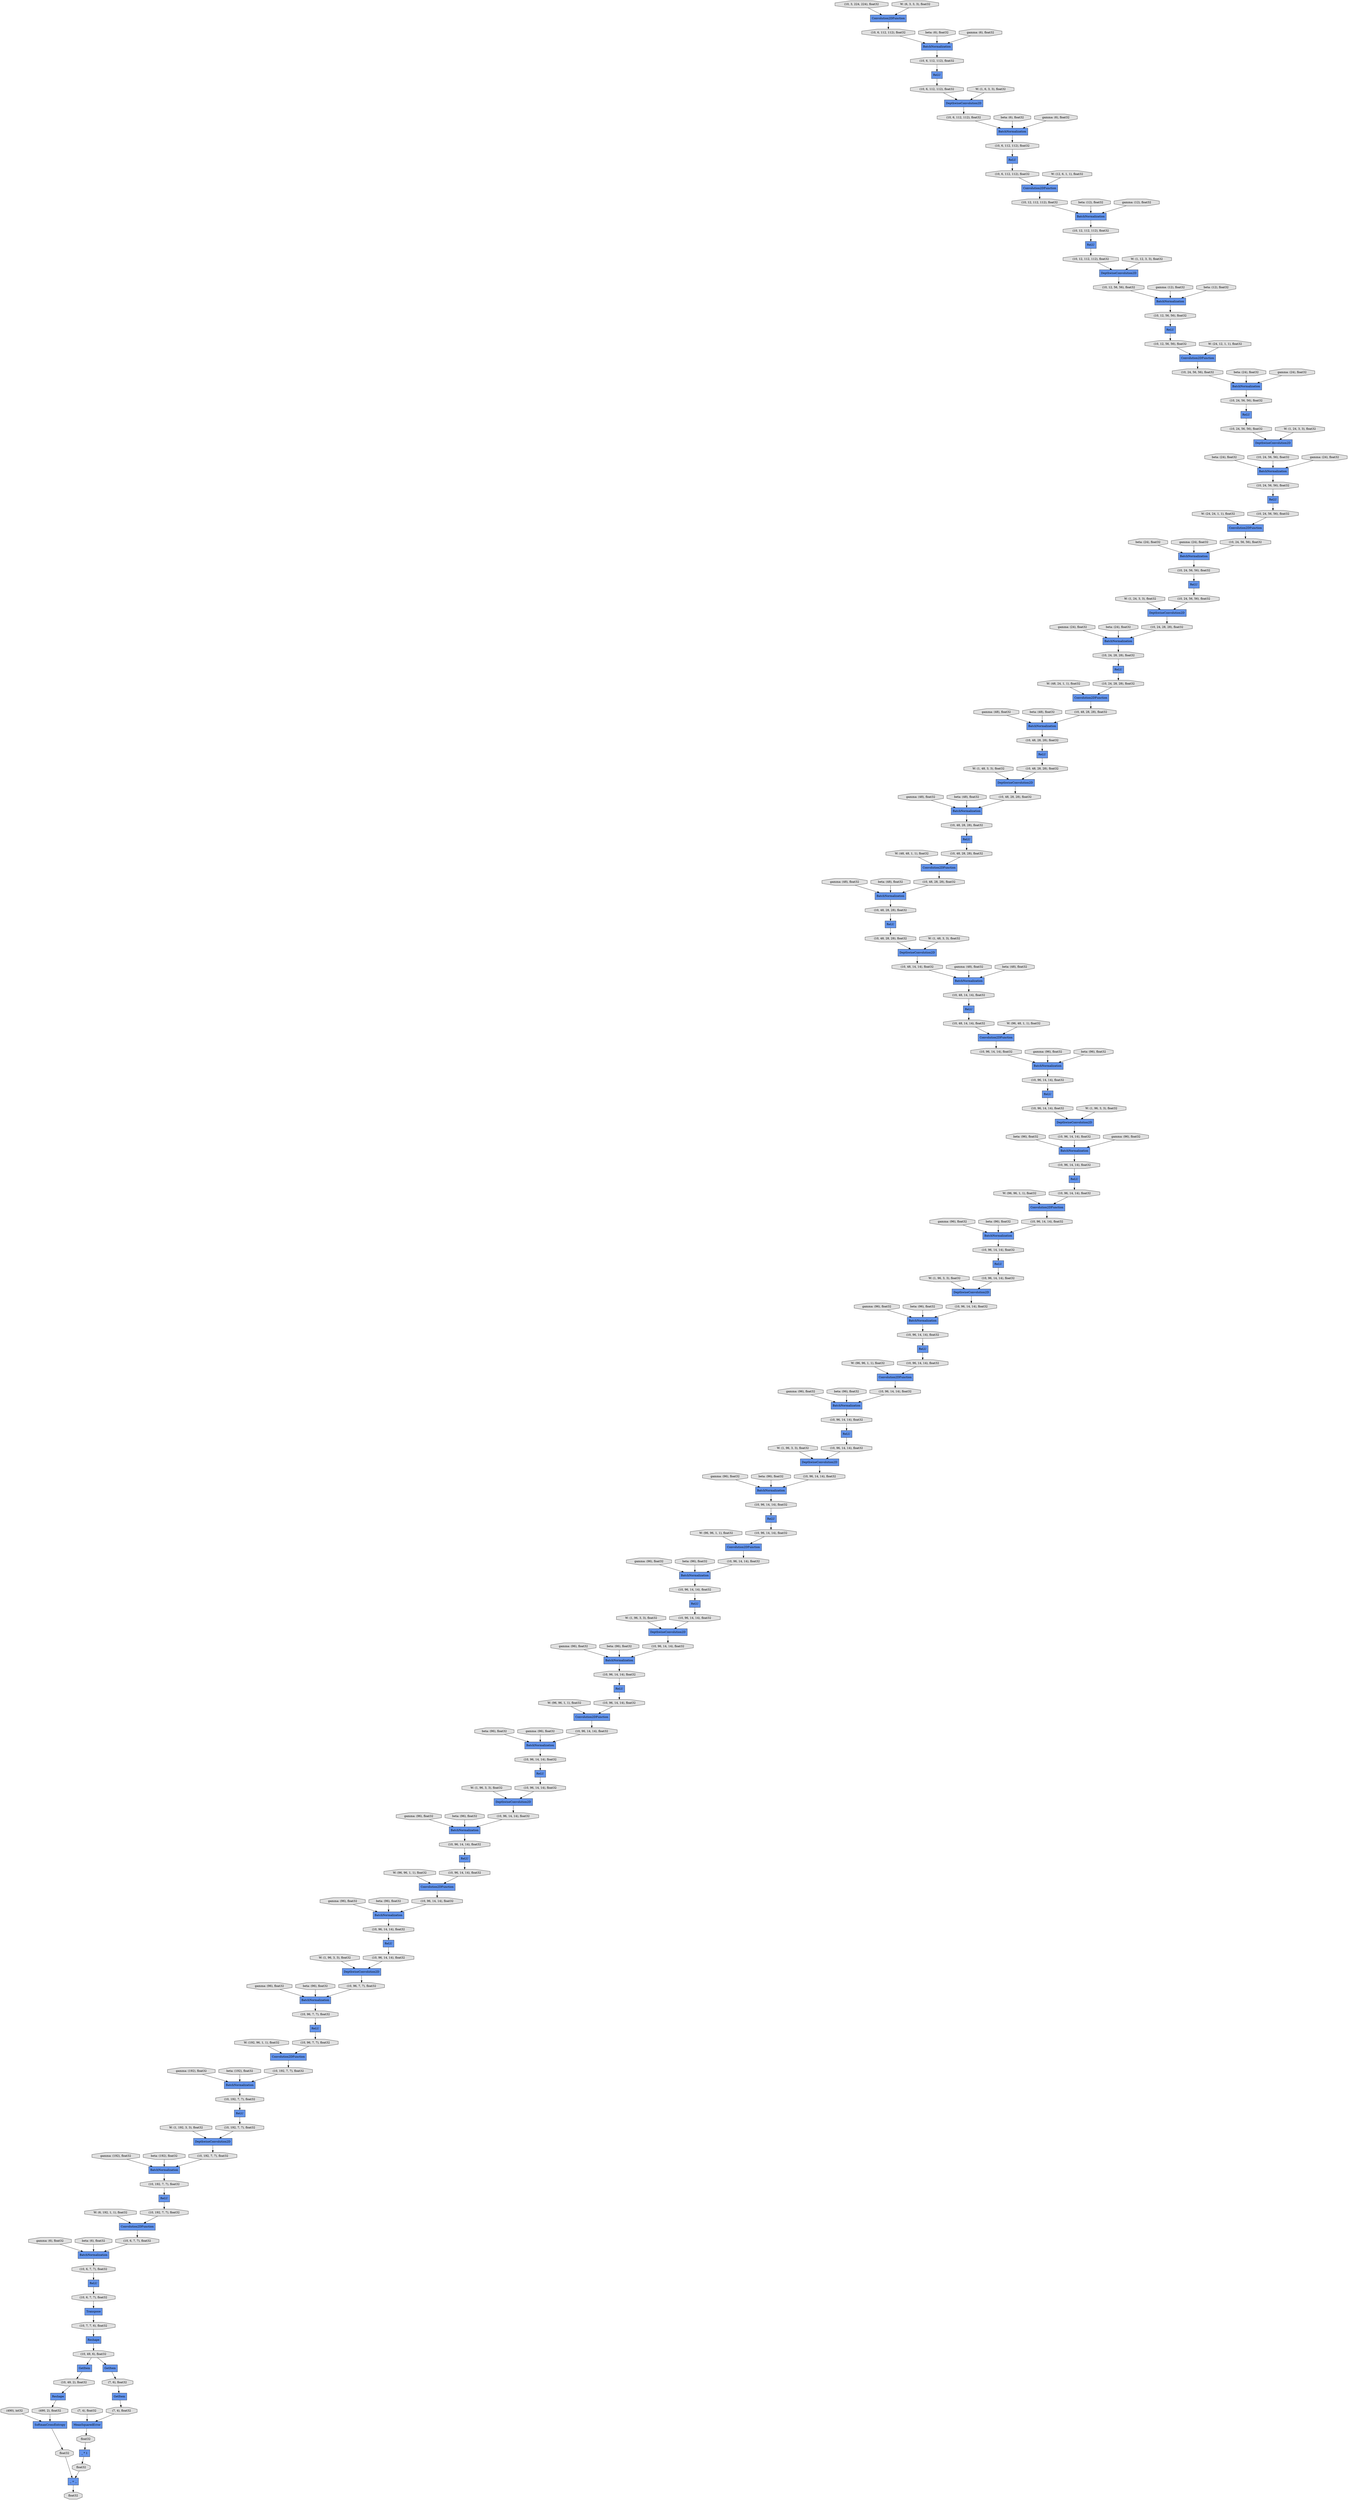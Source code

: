 digraph graphname{rankdir=TB;140436237082752 [shape="octagon",style="filled",fillcolor="#E0E0E0",label="(10, 96, 14, 14), float32"];140437904761016 [shape="octagon",style="filled",fillcolor="#E0E0E0",label="beta: (96), float32"];140437904056504 [shape="record",style="filled",fillcolor="#6495ED",label="Convolution2DFunction"];140436237082864 [shape="record",style="filled",fillcolor="#6495ED",label="BatchNormalization"];140437905252592 [shape="octagon",style="filled",fillcolor="#E0E0E0",label="beta: (96), float32"];140437905088752 [shape="octagon",style="filled",fillcolor="#E0E0E0",label="beta: (24), float32"];140436237123880 [shape="octagon",style="filled",fillcolor="#E0E0E0",label="(10, 96, 7, 7), float32"];140437904056616 [shape="record",style="filled",fillcolor="#6495ED",label="BatchNormalization"];140436237123936 [shape="record",style="filled",fillcolor="#6495ED",label="ReLU"];140437905269144 [shape="octagon",style="filled",fillcolor="#E0E0E0",label="gamma: (96), float32"];140437904056728 [shape="octagon",style="filled",fillcolor="#E0E0E0",label="(10, 3, 224, 224), float32"];140436237083088 [shape="octagon",style="filled",fillcolor="#E0E0E0",label="(10, 96, 14, 14), float32"];140437904146896 [shape="octagon",style="filled",fillcolor="#E0E0E0",label="(10, 12, 112, 112), float32"];140436237124104 [shape="octagon",style="filled",fillcolor="#E0E0E0",label="(10, 96, 7, 7), float32"];140437904761352 [shape="octagon",style="filled",fillcolor="#E0E0E0",label="W: (1, 96, 3, 3), float32"];140436237083144 [shape="record",style="filled",fillcolor="#6495ED",label="ReLU"];140437905252872 [shape="octagon",style="filled",fillcolor="#E0E0E0",label="W: (96, 96, 1, 1), float32"];140436237124160 [shape="record",style="filled",fillcolor="#6495ED",label="Convolution2DFunction"];140437905089088 [shape="octagon",style="filled",fillcolor="#E0E0E0",label="W: (1, 24, 3, 3), float32"];140437904056896 [shape="record",style="filled",fillcolor="#6495ED",label="DepthwiseConvolution2D"];140437904147064 [shape="record",style="filled",fillcolor="#6495ED",label="BatchNormalization"];140436237083312 [shape="octagon",style="filled",fillcolor="#E0E0E0",label="(10, 96, 14, 14), float32"];140437904057008 [shape="record",style="filled",fillcolor="#6495ED",label="ReLU"];140436237083368 [shape="record",style="filled",fillcolor="#6495ED",label="Convolution2DFunction"];140437904057064 [shape="octagon",style="filled",fillcolor="#E0E0E0",label="(10, 6, 112, 112), float32"];140437905269536 [shape="octagon",style="filled",fillcolor="#E0E0E0",label="beta: (96), float32"];140436237124440 [shape="record",style="filled",fillcolor="#6495ED",label="DepthwiseConvolution2D"];140437904147288 [shape="octagon",style="filled",fillcolor="#E0E0E0",label="(10, 12, 56, 56), float32"];140437904147344 [shape="record",style="filled",fillcolor="#6495ED",label="ReLU"];140436237124552 [shape="octagon",style="filled",fillcolor="#E0E0E0",label="(10, 96, 7, 7), float32"];140437904761800 [shape="octagon",style="filled",fillcolor="#E0E0E0",label="gamma: (96), float32"];140437905253320 [shape="octagon",style="filled",fillcolor="#E0E0E0",label="gamma: (96), float32"];140436237083648 [shape="record",style="filled",fillcolor="#6495ED",label="DepthwiseConvolution2D"];140437905089536 [shape="octagon",style="filled",fillcolor="#E0E0E0",label="gamma: (24), float32"];140437904057344 [shape="octagon",style="filled",fillcolor="#E0E0E0",label="(10, 6, 112, 112), float32"];140437905269816 [shape="octagon",style="filled",fillcolor="#E0E0E0",label="W: (96, 96, 1, 1), float32"];140437904147512 [shape="octagon",style="filled",fillcolor="#E0E0E0",label="(10, 12, 56, 56), float32"];140436237083760 [shape="octagon",style="filled",fillcolor="#E0E0E0",label="(10, 96, 14, 14), float32"];140437904147568 [shape="record",style="filled",fillcolor="#6495ED",label="Convolution2DFunction"];140436237124776 [shape="octagon",style="filled",fillcolor="#E0E0E0",label="(10, 192, 7, 7), float32"];140436404241632 [shape="octagon",style="filled",fillcolor="#E0E0E0",label="gamma: (24), float32"];140436237124888 [shape="octagon",style="filled",fillcolor="#E0E0E0",label="(10, 192, 7, 7), float32"];140436237124944 [shape="record",style="filled",fillcolor="#6495ED",label="ReLU"];140437904762192 [shape="octagon",style="filled",fillcolor="#E0E0E0",label="beta: (96), float32"];140436237083984 [shape="octagon",style="filled",fillcolor="#E0E0E0",label="(10, 96, 14, 14), float32"];140436237125000 [shape="record",style="filled",fillcolor="#6495ED",label="BatchNormalization"];140437905253712 [shape="octagon",style="filled",fillcolor="#E0E0E0",label="beta: (96), float32"];140437905089928 [shape="octagon",style="filled",fillcolor="#E0E0E0",label="beta: (24), float32"];140437904147848 [shape="record",style="filled",fillcolor="#6495ED",label="DepthwiseConvolution2D"];140437904057792 [shape="octagon",style="filled",fillcolor="#E0E0E0",label="(10, 6, 112, 112), float32"];140436237125112 [shape="record",style="filled",fillcolor="#6495ED",label="BatchNormalization"];140437905270264 [shape="octagon",style="filled",fillcolor="#E0E0E0",label="gamma: (96), float32"];140436237084152 [shape="octagon",style="filled",fillcolor="#E0E0E0",label="(10, 96, 14, 14), float32"];140437904147960 [shape="octagon",style="filled",fillcolor="#E0E0E0",label="(10, 12, 56, 56), float32"];140436237084208 [shape="record",style="filled",fillcolor="#6495ED",label="ReLU"];140436404241968 [shape="octagon",style="filled",fillcolor="#E0E0E0",label="beta: (24), float32"];140437904762472 [shape="octagon",style="filled",fillcolor="#E0E0E0",label="W: (96, 96, 1, 1), float32"];140436237084264 [shape="record",style="filled",fillcolor="#6495ED",label="BatchNormalization"];140437905254048 [shape="octagon",style="filled",fillcolor="#E0E0E0",label="W: (1, 96, 3, 3), float32"];140437905090208 [shape="octagon",style="filled",fillcolor="#E0E0E0",label="W: (48, 24, 1, 1), float32"];140436237084376 [shape="record",style="filled",fillcolor="#6495ED",label="BatchNormalization"];140437904148184 [shape="octagon",style="filled",fillcolor="#E0E0E0",label="(10, 24, 56, 56), float32"];140436237125392 [shape="record",style="filled",fillcolor="#6495ED",label="Transpose"];140437904148296 [shape="octagon",style="filled",fillcolor="#E0E0E0",label="(10, 24, 56, 56), float32"];140436237125504 [shape="octagon",style="filled",fillcolor="#E0E0E0",label="(10, 192, 7, 7), float32"];140437905270656 [shape="octagon",style="filled",fillcolor="#E0E0E0",label="beta: (96), float32"];140437904148352 [shape="record",style="filled",fillcolor="#6495ED",label="ReLU"];140436404242360 [shape="octagon",style="filled",fillcolor="#E0E0E0",label="W: (24, 24, 1, 1), float32"];140437904148408 [shape="record",style="filled",fillcolor="#6495ED",label="BatchNormalization"];140437983160360 [shape="record",style="filled",fillcolor="#6495ED",label="GetItem"];140437904762920 [shape="octagon",style="filled",fillcolor="#E0E0E0",label="gamma: (96), float32"];140436237084768 [shape="octagon",style="filled",fillcolor="#E0E0E0",label="(10, 96, 14, 14), float32"];140437905254496 [shape="octagon",style="filled",fillcolor="#E0E0E0",label="gamma: (96), float32"];140437905090656 [shape="octagon",style="filled",fillcolor="#E0E0E0",label="gamma: (48), float32"];140436237125784 [shape="octagon",style="filled",fillcolor="#E0E0E0",label="(10, 192, 7, 7), float32"];140436237125840 [shape="record",style="filled",fillcolor="#6495ED",label="ReLU"];140437905270992 [shape="octagon",style="filled",fillcolor="#E0E0E0",label="W: (1, 96, 3, 3), float32"];140436237126008 [shape="octagon",style="filled",fillcolor="#E0E0E0",label="(10, 192, 7, 7), float32"];140436237085048 [shape="octagon",style="filled",fillcolor="#E0E0E0",label="(10, 96, 14, 14), float32"];140436237126064 [shape="record",style="filled",fillcolor="#6495ED",label="Convolution2DFunction"];140437904763312 [shape="octagon",style="filled",fillcolor="#E0E0E0",label="beta: (96), float32"];140436237085104 [shape="record",style="filled",fillcolor="#6495ED",label="ReLU"];140437905254888 [shape="octagon",style="filled",fillcolor="#E0E0E0",label="beta: (96), float32"];140437905091048 [shape="octagon",style="filled",fillcolor="#E0E0E0",label="beta: (48), float32"];140437904148912 [shape="octagon",style="filled",fillcolor="#E0E0E0",label="(10, 24, 56, 56), float32"];140437904058912 [shape="record",style="filled",fillcolor="#6495ED",label="BatchNormalization"];140436237085272 [shape="octagon",style="filled",fillcolor="#E0E0E0",label="(10, 96, 14, 14), float32"];140437904149080 [shape="record",style="filled",fillcolor="#6495ED",label="BatchNormalization"];140437905271440 [shape="octagon",style="filled",fillcolor="#E0E0E0",label="gamma: (96), float32"];140436237085328 [shape="record",style="filled",fillcolor="#6495ED",label="Convolution2DFunction"];140437904763648 [shape="octagon",style="filled",fillcolor="#E0E0E0",label="W: (1, 96, 3, 3), float32"];140437905255168 [shape="octagon",style="filled",fillcolor="#E0E0E0",label="W: (96, 96, 1, 1), float32"];140436237126456 [shape="octagon",style="filled",fillcolor="#E0E0E0",label="(10, 192, 7, 7), float32"];140437905091384 [shape="octagon",style="filled",fillcolor="#E0E0E0",label="W: (1, 48, 3, 3), float32"];140437904149304 [shape="octagon",style="filled",fillcolor="#E0E0E0",label="(10, 24, 56, 56), float32"];140437904059192 [shape="octagon",style="filled",fillcolor="#E0E0E0",label="(10, 6, 112, 112), float32"];140437904149360 [shape="record",style="filled",fillcolor="#6495ED",label="ReLU"];140437904059248 [shape="record",style="filled",fillcolor="#6495ED",label="ReLU"];140436237085608 [shape="record",style="filled",fillcolor="#6495ED",label="DepthwiseConvolution2D"];140436237126680 [shape="octagon",style="filled",fillcolor="#E0E0E0",label="(10, 6, 7, 7), float32"];140437905271832 [shape="octagon",style="filled",fillcolor="#E0E0E0",label="beta: (96), float32"];140436237085720 [shape="octagon",style="filled",fillcolor="#E0E0E0",label="(10, 96, 14, 14), float32"];140437904149528 [shape="octagon",style="filled",fillcolor="#E0E0E0",label="(10, 24, 56, 56), float32"];140437904149584 [shape="record",style="filled",fillcolor="#6495ED",label="Convolution2DFunction"];140437904059472 [shape="record",style="filled",fillcolor="#6495ED",label="Convolution2DFunction"];140437904059416 [shape="octagon",style="filled",fillcolor="#E0E0E0",label="(10, 6, 112, 112), float32"];140436237126792 [shape="octagon",style="filled",fillcolor="#E0E0E0",label="(10, 6, 7, 7), float32"];140436237126848 [shape="record",style="filled",fillcolor="#6495ED",label="ReLU"];140437904764096 [shape="octagon",style="filled",fillcolor="#E0E0E0",label="gamma: (96), float32"];140437905255616 [shape="octagon",style="filled",fillcolor="#E0E0E0",label="gamma: (96), float32"];140436237126904 [shape="record",style="filled",fillcolor="#6495ED",label="BatchNormalization"];140436237085944 [shape="octagon",style="filled",fillcolor="#E0E0E0",label="(10, 96, 14, 14), float32"];140437905091832 [shape="octagon",style="filled",fillcolor="#E0E0E0",label="gamma: (48), float32"];140437905272112 [shape="octagon",style="filled",fillcolor="#E0E0E0",label="W: (96, 96, 1, 1), float32"];140436237127016 [shape="octagon",style="filled",fillcolor="#E0E0E0",label="(10, 7, 7, 6), float32"];140436237086056 [shape="octagon",style="filled",fillcolor="#E0E0E0",label="(10, 96, 14, 14), float32"];140437904149864 [shape="record",style="filled",fillcolor="#6495ED",label="DepthwiseConvolution2D"];140437904059752 [shape="record",style="filled",fillcolor="#6495ED",label="DepthwiseConvolution2D"];140436237086112 [shape="record",style="filled",fillcolor="#6495ED",label="ReLU"];140436237086168 [shape="record",style="filled",fillcolor="#6495ED",label="BatchNormalization"];140437904149976 [shape="octagon",style="filled",fillcolor="#E0E0E0",label="(10, 24, 56, 56), float32"];140437904059864 [shape="octagon",style="filled",fillcolor="#E0E0E0",label="(10, 6, 112, 112), float32"];140437904764488 [shape="octagon",style="filled",fillcolor="#E0E0E0",label="beta: (96), float32"];140437905256008 [shape="octagon",style="filled",fillcolor="#E0E0E0",label="beta: (96), float32"];140436237127296 [shape="record",style="filled",fillcolor="#6495ED",label="Reshape"];140437905092224 [shape="octagon",style="filled",fillcolor="#E0E0E0",label="beta: (48), float32"];140437904150200 [shape="octagon",style="filled",fillcolor="#E0E0E0",label="(10, 24, 56, 56), float32"];140437904060088 [shape="octagon",style="filled",fillcolor="#E0E0E0",label="(10, 12, 112, 112), float32"];140436237127408 [shape="octagon",style="filled",fillcolor="#E0E0E0",label="(10, 6, 7, 7), float32"];140437905272560 [shape="octagon",style="filled",fillcolor="#E0E0E0",label="gamma: (96), float32"];140437904150312 [shape="octagon",style="filled",fillcolor="#E0E0E0",label="(10, 24, 56, 56), float32"];140437904060200 [shape="octagon",style="filled",fillcolor="#E0E0E0",label="(10, 12, 112, 112), float32"];140437904764768 [shape="octagon",style="filled",fillcolor="#E0E0E0",label="W: (192, 96, 1, 1), float32"];140437904150368 [shape="record",style="filled",fillcolor="#6495ED",label="ReLU"];140437904060256 [shape="record",style="filled",fillcolor="#6495ED",label="ReLU"];140437905256344 [shape="octagon",style="filled",fillcolor="#E0E0E0",label="W: (1, 96, 3, 3), float32"];140437905092504 [shape="octagon",style="filled",fillcolor="#E0E0E0",label="W: (48, 48, 1, 1), float32"];140437904150424 [shape="record",style="filled",fillcolor="#6495ED",label="BatchNormalization"];140437904060312 [shape="record",style="filled",fillcolor="#6495ED",label="BatchNormalization"];140436237086672 [shape="octagon",style="filled",fillcolor="#E0E0E0",label="(10, 96, 14, 14), float32"];140436237160520 [shape="octagon",style="filled",fillcolor="#E0E0E0",label="(10, 49, 6), float32"];140437904166984 [shape="record",style="filled",fillcolor="#6495ED",label="BatchNormalization"];140436237160576 [shape="record",style="filled",fillcolor="#6495ED",label="GetItem"];140436237103232 [shape="record",style="filled",fillcolor="#6495ED",label="BatchNormalization"];140436237160688 [shape="record",style="filled",fillcolor="#6495ED",label="Reshape"];140437904199976 [shape="octagon",style="filled",fillcolor="#E0E0E0",label="(10, 48, 28, 28), float32"];140437904781664 [shape="octagon",style="filled",fillcolor="#E0E0E0",label="gamma: (192), float32"];140436237103456 [shape="octagon",style="filled",fillcolor="#E0E0E0",label="(10, 96, 14, 14), float32"];140436237103512 [shape="record",style="filled",fillcolor="#6495ED",label="ReLU"];140437905133976 [shape="octagon",style="filled",fillcolor="#E0E0E0",label="gamma: (48), float32"];140436237160912 [shape="octagon",style="filled",fillcolor="#E0E0E0",label="(10, 49, 2), float32"];140437904167376 [shape="octagon",style="filled",fillcolor="#E0E0E0",label="(10, 24, 56, 56), float32"];140436237103680 [shape="octagon",style="filled",fillcolor="#E0E0E0",label="(10, 96, 14, 14), float32"];140437904200256 [shape="octagon",style="filled",fillcolor="#E0E0E0",label="(10, 48, 14, 14), float32"];140436237103736 [shape="record",style="filled",fillcolor="#6495ED",label="Convolution2DFunction"];140437904200312 [shape="record",style="filled",fillcolor="#6495ED",label="ReLU"];140436237161136 [shape="record",style="filled",fillcolor="#6495ED",label="SoftmaxCrossEntropy"];140437905371824 [shape="octagon",style="filled",fillcolor="#E0E0E0",label="W: (1, 6, 3, 3), float32"];140437904782056 [shape="octagon",style="filled",fillcolor="#E0E0E0",label="beta: (192), float32"];140437904167656 [shape="octagon",style="filled",fillcolor="#E0E0E0",label="(10, 24, 28, 28), float32"];140437905371880 [shape="octagon",style="filled",fillcolor="#E0E0E0",label="beta: (6), float32"];140436237161248 [shape="octagon",style="filled",fillcolor="#E0E0E0",label="(490, 2), float32"];140437904200480 [shape="octagon",style="filled",fillcolor="#E0E0E0",label="(10, 48, 14, 14), float32"];140437905134368 [shape="octagon",style="filled",fillcolor="#E0E0E0",label="beta: (48), float32"];140437904200536 [shape="record",style="filled",fillcolor="#6495ED",label="Convolution2DFunction"];140437904167712 [shape="record",style="filled",fillcolor="#6495ED",label="ReLU"];140436237104016 [shape="record",style="filled",fillcolor="#6495ED",label="DepthwiseConvolution2D"];140436237161416 [shape="octagon",style="filled",fillcolor="#E0E0E0",label="(490), int32"];140437904167880 [shape="octagon",style="filled",fillcolor="#E0E0E0",label="(10, 24, 28, 28), float32"];140436237104128 [shape="octagon",style="filled",fillcolor="#E0E0E0",label="(10, 96, 14, 14), float32"];140437904167936 [shape="record",style="filled",fillcolor="#6495ED",label="Convolution2DFunction"];140437904782392 [shape="octagon",style="filled",fillcolor="#E0E0E0",label="W: (1, 192, 3, 3), float32"];140437904200816 [shape="record",style="filled",fillcolor="#6495ED",label="DepthwiseConvolution2D"];140437905134704 [shape="octagon",style="filled",fillcolor="#E0E0E0",label="W: (1, 48, 3, 3), float32"];140436237104352 [shape="octagon",style="filled",fillcolor="#E0E0E0",label="(10, 96, 14, 14), float32"];140437904200928 [shape="octagon",style="filled",fillcolor="#E0E0E0",label="(10, 48, 14, 14), float32"];140437904168216 [shape="record",style="filled",fillcolor="#6495ED",label="DepthwiseConvolution2D"];140436237104520 [shape="octagon",style="filled",fillcolor="#E0E0E0",label="(10, 96, 14, 14), float32"];140437904168328 [shape="octagon",style="filled",fillcolor="#E0E0E0",label="(10, 24, 28, 28), float32"];140436237104576 [shape="record",style="filled",fillcolor="#6495ED",label="ReLU"];140437904201152 [shape="octagon",style="filled",fillcolor="#E0E0E0",label="(10, 96, 14, 14), float32"];140437905372608 [shape="octagon",style="filled",fillcolor="#E0E0E0",label="W: (1, 12, 3, 3), float32"];140437904782840 [shape="octagon",style="filled",fillcolor="#E0E0E0",label="gamma: (192), float32"];140436237104632 [shape="record",style="filled",fillcolor="#6495ED",label="BatchNormalization"];140436237162032 [shape="octagon",style="filled",fillcolor="#E0E0E0",label="float32"];140437904201264 [shape="octagon",style="filled",fillcolor="#E0E0E0",label="(10, 96, 14, 14), float32"];140437905135152 [shape="octagon",style="filled",fillcolor="#E0E0E0",label="gamma: (48), float32"];140437904201320 [shape="record",style="filled",fillcolor="#6495ED",label="ReLU"];140437904168552 [shape="octagon",style="filled",fillcolor="#E0E0E0",label="(10, 48, 28, 28), float32"];140437904201376 [shape="record",style="filled",fillcolor="#6495ED",label="BatchNormalization"];140437904168664 [shape="octagon",style="filled",fillcolor="#E0E0E0",label="(10, 48, 28, 28), float32"];140437904201488 [shape="record",style="filled",fillcolor="#6495ED",label="BatchNormalization"];140437904168720 [shape="record",style="filled",fillcolor="#6495ED",label="ReLU"];140437905372944 [shape="octagon",style="filled",fillcolor="#E0E0E0",label="W: (12, 6, 1, 1), float32"];140437904168776 [shape="record",style="filled",fillcolor="#6495ED",label="BatchNormalization"];140437904783232 [shape="octagon",style="filled",fillcolor="#E0E0E0",label="beta: (192), float32"];140437905135544 [shape="octagon",style="filled",fillcolor="#E0E0E0",label="beta: (48), float32"];140436237105136 [shape="octagon",style="filled",fillcolor="#E0E0E0",label="(10, 96, 14, 14), float32"];140437905356784 [shape="octagon",style="filled",fillcolor="#E0E0E0",label="beta: (24), float32"];140436237105248 [shape="record",style="filled",fillcolor="#6495ED",label="BatchNormalization"];140437905373280 [shape="octagon",style="filled",fillcolor="#E0E0E0",label="gamma: (12), float32"];140437904783512 [shape="octagon",style="filled",fillcolor="#E0E0E0",label="W: (6, 192, 1, 1), float32"];140437904201880 [shape="octagon",style="filled",fillcolor="#E0E0E0",label="(10, 96, 14, 14), float32"];140437905135824 [shape="octagon",style="filled",fillcolor="#E0E0E0",label="W: (96, 48, 1, 1), float32"];140437905373392 [shape="octagon",style="filled",fillcolor="#E0E0E0",label="beta: (12), float32"];140436237105472 [shape="octagon",style="filled",fillcolor="#E0E0E0",label="(10, 96, 14, 14), float32"];140437904169280 [shape="octagon",style="filled",fillcolor="#E0E0E0",label="(10, 48, 28, 28), float32"];140436237105528 [shape="record",style="filled",fillcolor="#6495ED",label="ReLU"];140436237162928 [shape="record",style="filled",fillcolor="#6495ED",label="GetItem"];140437904202160 [shape="octagon",style="filled",fillcolor="#E0E0E0",label="(10, 96, 14, 14), float32"];140437904169392 [shape="record",style="filled",fillcolor="#6495ED",label="BatchNormalization"];140437904202216 [shape="record",style="filled",fillcolor="#6495ED",label="ReLU"];140436237105696 [shape="octagon",style="filled",fillcolor="#E0E0E0",label="(10, 96, 14, 14), float32"];140437905373728 [shape="octagon",style="filled",fillcolor="#E0E0E0",label="gamma: (12), float32"];140437904783960 [shape="octagon",style="filled",fillcolor="#E0E0E0",label="gamma: (6), float32"];140436237105752 [shape="record",style="filled",fillcolor="#6495ED",label="Convolution2DFunction"];140437905357400 [shape="octagon",style="filled",fillcolor="#E0E0E0",label="gamma: (24), float32"];140437904202384 [shape="octagon",style="filled",fillcolor="#E0E0E0",label="(10, 96, 14, 14), float32"];140437905136272 [shape="octagon",style="filled",fillcolor="#E0E0E0",label="gamma: (96), float32"];140437904169616 [shape="octagon",style="filled",fillcolor="#E0E0E0",label="(10, 48, 28, 28), float32"];140436237163208 [shape="octagon",style="filled",fillcolor="#E0E0E0",label="(7, 6), float32"];140437904202440 [shape="record",style="filled",fillcolor="#6495ED",label="Convolution2DFunction"];140437904169672 [shape="record",style="filled",fillcolor="#6495ED",label="ReLU"];140436237106032 [shape="record",style="filled",fillcolor="#6495ED",label="DepthwiseConvolution2D"];140437904169840 [shape="octagon",style="filled",fillcolor="#E0E0E0",label="(10, 48, 28, 28), float32"];140437257550704 [shape="octagon",style="filled",fillcolor="#E0E0E0",label="W: (6, 3, 3, 3), float32"];140437904169896 [shape="record",style="filled",fillcolor="#6495ED",label="Convolution2DFunction"];140437905357736 [shape="octagon",style="filled",fillcolor="#E0E0E0",label="W: (24, 12, 1, 1), float32"];140436237163488 [shape="octagon",style="filled",fillcolor="#E0E0E0",label="(7, 4), float32"];140437904784352 [shape="octagon",style="filled",fillcolor="#E0E0E0",label="beta: (6), float32"];140436237106144 [shape="octagon",style="filled",fillcolor="#E0E0E0",label="(10, 96, 14, 14), float32"];140436237163544 [shape="record",style="filled",fillcolor="#6495ED",label="_ * 1"];140436237164496 [shape="octagon",style="filled",fillcolor="#E0E0E0",label="float32"];140437904202720 [shape="record",style="filled",fillcolor="#6495ED",label="DepthwiseConvolution2D"];140437905136664 [shape="octagon",style="filled",fillcolor="#E0E0E0",label="beta: (96), float32"];140436237163600 [shape="octagon",style="filled",fillcolor="#E0E0E0",label="(7, 4), float32"];140437904202832 [shape="octagon",style="filled",fillcolor="#E0E0E0",label="(10, 96, 14, 14), float32"];140437905374176 [shape="octagon",style="filled",fillcolor="#E0E0E0",label="beta: (6), float32"];140436237163656 [shape="record",style="filled",fillcolor="#6495ED",label="MeanSquaredError"];140436237106368 [shape="octagon",style="filled",fillcolor="#E0E0E0",label="(10, 96, 14, 14), float32"];140437904170176 [shape="record",style="filled",fillcolor="#6495ED",label="DepthwiseConvolution2D"];140437904203056 [shape="octagon",style="filled",fillcolor="#E0E0E0",label="(10, 96, 14, 14), float32"];140437904170288 [shape="octagon",style="filled",fillcolor="#E0E0E0",label="(10, 48, 28, 28), float32"];140437905358128 [shape="octagon",style="filled",fillcolor="#E0E0E0",label="W: (1, 24, 3, 3), float32"];140436237163880 [shape="octagon",style="filled",fillcolor="#E0E0E0",label="float32"];140436237106536 [shape="octagon",style="filled",fillcolor="#E0E0E0",label="(10, 96, 14, 14), float32"];140437905137000 [shape="octagon",style="filled",fillcolor="#E0E0E0",label="W: (1, 96, 3, 3), float32"];140437905374568 [shape="octagon",style="filled",fillcolor="#E0E0E0",label="gamma: (6), float32"];140436237106592 [shape="record",style="filled",fillcolor="#6495ED",label="ReLU"];140436237106648 [shape="record",style="filled",fillcolor="#6495ED",label="BatchNormalization"];140437904203224 [shape="octagon",style="filled",fillcolor="#E0E0E0",label="(10, 96, 14, 14), float32"];140437904203280 [shape="record",style="filled",fillcolor="#6495ED",label="ReLU"];140437904170512 [shape="octagon",style="filled",fillcolor="#E0E0E0",label="(10, 48, 28, 28), float32"];140436237106760 [shape="record",style="filled",fillcolor="#6495ED",label="BatchNormalization"];140437904203336 [shape="record",style="filled",fillcolor="#6495ED",label="BatchNormalization"];140437904170624 [shape="octagon",style="filled",fillcolor="#E0E0E0",label="(10, 48, 28, 28), float32"];140437905358464 [shape="octagon",style="filled",fillcolor="#E0E0E0",label="beta: (12), float32"];140436237164216 [shape="octagon",style="filled",fillcolor="#E0E0E0",label="float32"];140437904170680 [shape="record",style="filled",fillcolor="#6495ED",label="ReLU"];140436237164272 [shape="record",style="filled",fillcolor="#6495ED",label="_ + _"];140437904170736 [shape="record",style="filled",fillcolor="#6495ED",label="BatchNormalization"];140437905137448 [shape="octagon",style="filled",fillcolor="#E0E0E0",label="gamma: (96), float32"];140437905358632 [shape="octagon",style="filled",fillcolor="#E0E0E0",label="gamma: (24), float32"];140437905375016 [shape="octagon",style="filled",fillcolor="#E0E0E0",label="gamma: (6), float32"];140437904170848 [shape="record",style="filled",fillcolor="#6495ED",label="BatchNormalization"];140436237107152 [shape="octagon",style="filled",fillcolor="#E0E0E0",label="(10, 96, 14, 14), float32"];140437904168216 -> 140437904169616;140437904148912 -> 140437904147848;140437904200816 -> 140437904202160;140436237106592 -> 140436237107152;140436237086112 -> 140436237086672;140437904148352 -> 140437904148912;140436237126456 -> 140436237126064;140436237126904 -> 140436237126680;140437905136272 -> 140437904201376;140436237127016 -> 140436237127296;140436237160688 -> 140436237161248;140437904169840 -> 140437904169672;140437904201152 -> 140437904201320;140437904169392 -> 140437904169840;140437904147512 -> 140437904147344;140437904057792 -> 140437904056896;140437905256008 -> 140436237084264;140437904149360 -> 140437904149976;140437905270992 -> 140436237085608;140436237123880 -> 140436237106760;140437904059248 -> 140437904059864;140437904200480 -> 140437904200312;140436237124888 -> 140436237125000;140437904783232 -> 140436237125112;140437904170624 -> 140437904170736;140437904148296 -> 140437904148408;140436237104352 -> 140436237104576;140436237105528 -> 140436237106144;140436237124552 -> 140436237124160;140437905091832 -> 140437904169392;140437904148184 -> 140437904148352;140437904202832 -> 140437904202440;140437905371880 -> 140437904056616;140437905256344 -> 140436237083648;140437904170176 -> 140437904200256;140437904059192 -> 140437904058912;140436237125112 -> 140436237126008;140436404242360 -> 140437904149584;140436237085048 -> 140436237084376;140437904170512 -> 140437904170680;140437904761800 -> 140436237105248;140436404241968 -> 140437904149080;140436237124104 -> 140436237123936;140437904147848 -> 140437904149304;140437904783512 -> 140436237126064;140437905254888 -> 140436237082864;140437904147344 -> 140437904147960;140436237163656 -> 140436237163880;140436237104632 -> 140436237104352;140437904170288 -> 140437904169896;140437904057008 -> 140437904057792;140436237083144 -> 140436237083760;140437904146896 -> 140437904059752;140437905253712 -> 140437904203336;140437905269816 -> 140436237085328;140436237105472 -> 140436237105248;140437904202216 -> 140437904202832;140436237125840 -> 140436237126456;140437904168776 -> 140437904168552;140437905357400 -> 140437904148408;140437904203224 -> 140437904203336;140437905373728 -> 140437904060312;140437904201376 -> 140437904201152;140437905252592 -> 140437904201488;140437904147568 -> 140437904148296;140437904150424 -> 140437904150200;140437905270656 -> 140436237086168;140436237083368 -> 140436237084152;140437904060312 -> 140437904060088;140437905134368 -> 140437904170736;140436237103736 -> 140436237104520;140436237084768 -> 140436237083648;140437904763648 -> 140436237106032;140436237083984 -> 140436237084208;140437904764768 -> 140436237124160;140437905269144 -> 140436237084376;140436237107152 -> 140436237106032;140436237082864 -> 140436237083312;140437904202384 -> 140437904202216;140436237104016 -> 140436237105472;140436237125784 -> 140436237125112;140436237105752 -> 140436237106536;140436237085272 -> 140436237085104;140436237084208 -> 140436237084768;140437904203056 -> 140437904203280;140437904170680 -> 140437904199976;140437904168328 -> 140437904167936;140436237106032 -> 140436237123880;140436237085944 -> 140436237086112;140437904150312 -> 140437904150424;140437904060200 -> 140437904060312;140437905271440 -> 140436237103232;140437905358632 -> 140437904149080;140437905272560 -> 140436237104632;140436237104128 -> 140436237103736;140437904782392 -> 140436237124440;140437904200536 -> 140437904201264;140437904150200 -> 140437904150368;140437905271832 -> 140436237103232;140437904202160 -> 140437904201488;140437904170848 -> 140437904200480;140437904060088 -> 140437904060256;140437904150368 -> 140437904167376;140436237105136 -> 140436237104016;140436237126064 -> 140436237126792;140437904202440 -> 140437904203224;140437904168664 -> 140437904168776;140437904056504 -> 140437904057064;140436237086672 -> 140436237085608;140436237125000 -> 140436237124776;140437905254496 -> 140436237082864;140437905135824 -> 140437904200536;140437904762920 -> 140436237106648;140437904784352 -> 140436237126904;140437905255616 -> 140436237084264;140437904762192 -> 140436237105248;140436237160520 -> 140437983160360;140437904168552 -> 140437904168720;140437905090208 -> 140437904167936;140437904762472 -> 140436237105752;140437905372944 -> 140437904059472;140437904201320 -> 140437904201880;140437905254048 -> 140437904202720;140437904147960 -> 140437904147568;140437905088752 -> 140437904150424;140437904761016 -> 140436237104632;140437905091048 -> 140437904168776;140436237085328 -> 140436237086056;140437904058912 -> 140437904059416;140437904149304 -> 140437904149080;140436237082752 -> 140437904202720;140436237103680 -> 140436237103512;140436237106144 -> 140436237105752;140436237164216 -> 140436237164272;140436237126008 -> 140436237125840;140437904147288 -> 140437904147064;140437904782840 -> 140436237125112;140436237126848 -> 140436237127408;140436237085104 -> 140436237085720;140437905373280 -> 140437904147064;140436237160520 -> 140436237160576;140437904761352 -> 140436237104016;140437905272112 -> 140436237103736;140437905373392 -> 140437904060312;140437905372608 -> 140437904059752;140437905137448 -> 140437904201488;140436237124776 -> 140436237124944;140437904764096 -> 140436237106760;140437904200928 -> 140437904200536;140437905357736 -> 140437904147568;140436237163600 -> 140436237163656;140436237124944 -> 140436237125504;140436237103232 -> 140436237103680;140437904059752 -> 140437904147288;140437904200312 -> 140437904200928;140437904166984 -> 140437904167880;140437904167656 -> 140437904166984;140437905092504 -> 140437904169896;140437904169896 -> 140437904170624;140436237106648 -> 140436237106368;140436237160576 -> 140436237160912;140437905090656 -> 140437904168776;140437905269536 -> 140436237084376;140437905270264 -> 140436237086168;140437905371824 -> 140437904056896;140437904203336 -> 140437904203056;140437257550704 -> 140437904056504;140436404241632 -> 140437904150424;140437904057064 -> 140437904056616;140436237124160 -> 140436237124888;140437904169672 -> 140437904170288;140437904170736 -> 140437904170512;140437905089928 -> 140437904166984;140437904057344 -> 140437904057008;140436237106536 -> 140436237106648;140436237086056 -> 140436237086168;140437905375016 -> 140437904056616;140437905255168 -> 140436237083368;140437905092224 -> 140437904169392;140436237086168 -> 140436237085944;140437904169280 -> 140437904168216;140436237127296 -> 140436237160520;140437904763312 -> 140436237106648;140437904201488 -> 140437904202384;140436237126680 -> 140436237126848;140437904056896 -> 140437904059192;140436237106368 -> 140436237106592;140437904201264 -> 140437904201376;140437904764488 -> 140436237106760;140437904167376 -> 140437904149864;140436237103512 -> 140436237104128;140436237105248 -> 140436237105696;140436237125392 -> 140436237127016;140437905089536 -> 140437904166984;140437904149080 -> 140437904149528;140436237163544 -> 140436237164216;140436237125504 -> 140436237124440;140437904149976 -> 140437904149584;140437904059864 -> 140437904059472;140437904201880 -> 140437904200816;140437905253320 -> 140437904203336;140437904169616 -> 140437904169392;140437904781664 -> 140436237125000;140437905374568 -> 140437904058912;140437905134704 -> 140437904170176;140436237085608 -> 140436237103456;140437904149584 -> 140437904150312;140437904059472 -> 140437904060200;140437905252872 -> 140437904202440;140437904149864 -> 140437904167656;140437904148408 -> 140437904148184;140436237164272 -> 140436237164496;140437904200256 -> 140437904170848;140437905358464 -> 140437904147064;140437905136664 -> 140437904201376;140436237104520 -> 140436237104632;140436237127408 -> 140436237125392;140436237106760 -> 140436237124104;140436237083648 -> 140436237085048;140436237104576 -> 140436237105136;140437905135544 -> 140437904170848;140436237161416 -> 140436237161136;140436237163208 -> 140436237162928;140437905135152 -> 140437904170848;140437904167712 -> 140437904168328;140437905091384 -> 140437904168216;140437905374176 -> 140437904058912;140436237161136 -> 140436237162032;140437904782056 -> 140436237125000;140436237084376 -> 140436237085272;140436237084264 -> 140436237083984;140436237124440 -> 140436237125784;140437905356784 -> 140437904148408;140437904783960 -> 140436237126904;140437905137000 -> 140437904200816;140437904060256 -> 140437904146896;140436237161248 -> 140436237161136;140436237126792 -> 140436237126904;140436237162032 -> 140436237164272;140437904167880 -> 140437904167712;140437904056616 -> 140437904057344;140437904056728 -> 140437904056504;140437904167936 -> 140437904168664;140436237105696 -> 140436237105528;140436237083312 -> 140436237083144;140437904203280 -> 140436237082752;140437905358128 -> 140437904147848;140436237162928 -> 140436237163488;140437905133976 -> 140437904170736;140436237123936 -> 140436237124552;140436237160912 -> 140436237160688;140436237083088 -> 140436237082864;140437904147064 -> 140437904147512;140436237084152 -> 140436237084264;140436237083760 -> 140436237083368;140437904199976 -> 140437904170176;140437904149528 -> 140437904149360;140437904059416 -> 140437904059248;140436237163488 -> 140436237163656;140437904202720 -> 140436237083088;140437904168720 -> 140437904169280;140437983160360 -> 140436237163208;140436237103456 -> 140436237103232;140436237085720 -> 140436237085328;140437905089088 -> 140437904149864;140436237163880 -> 140436237163544;}